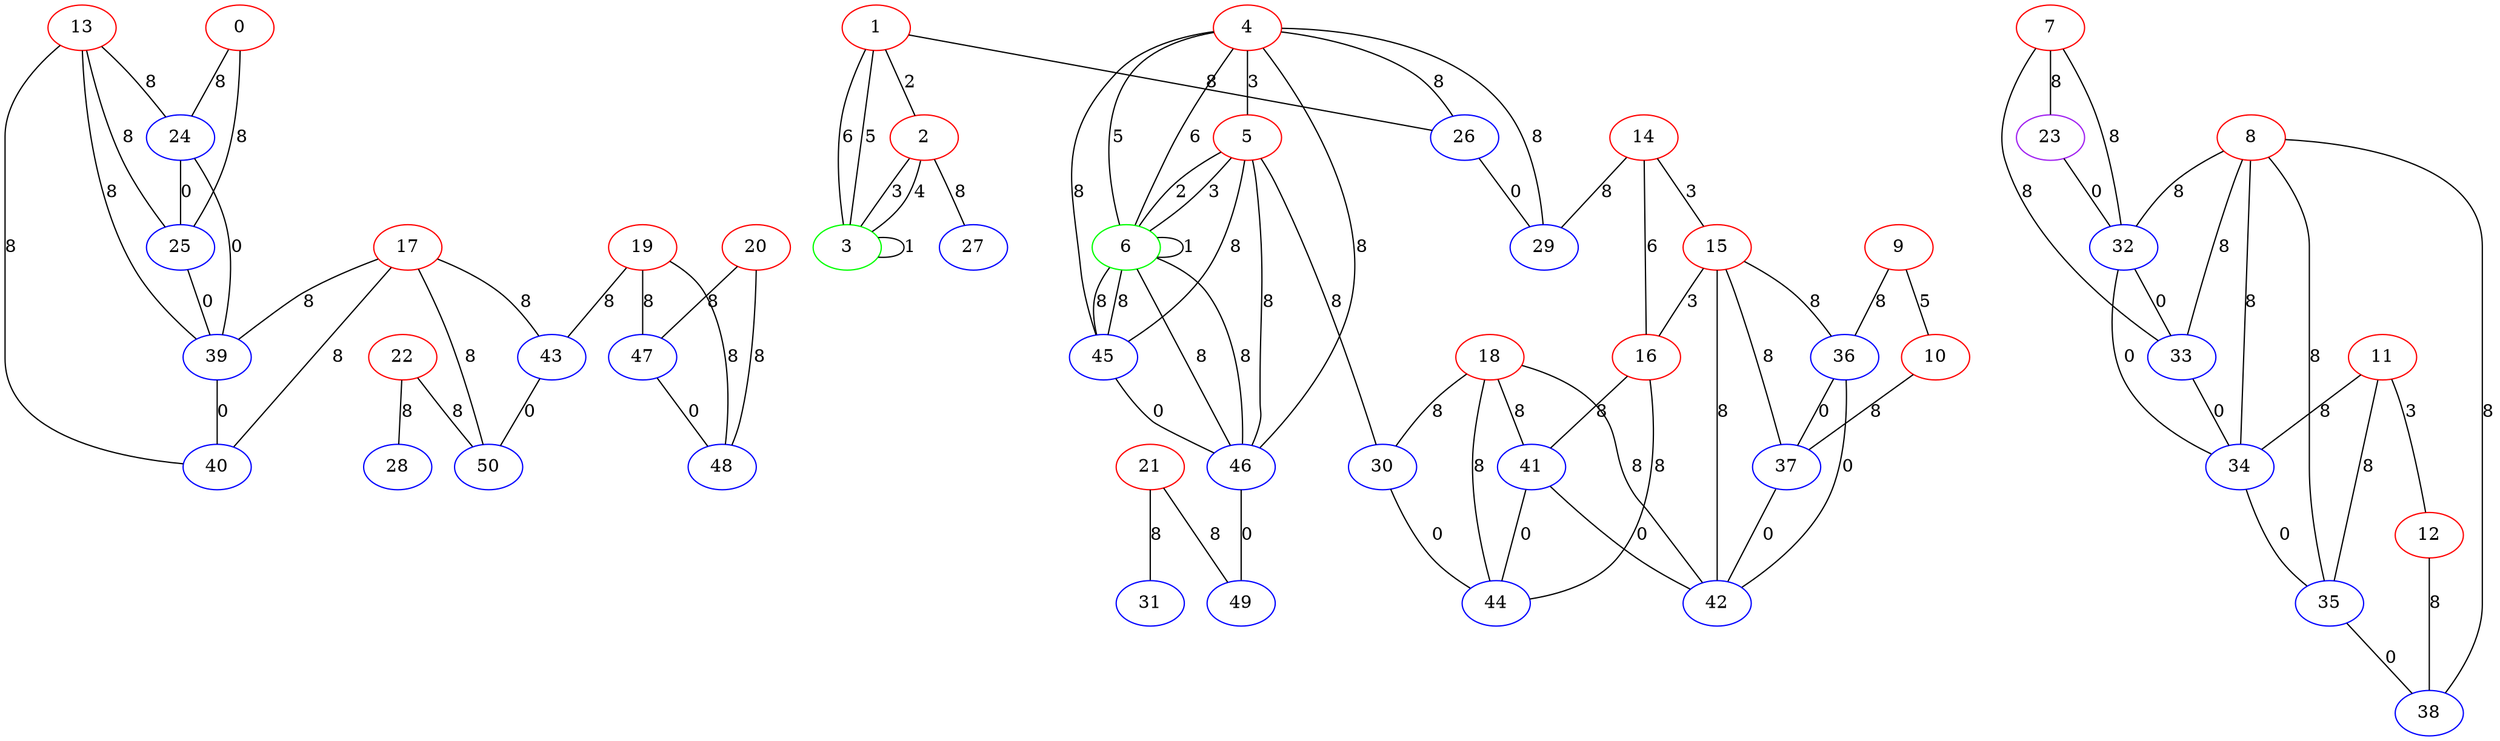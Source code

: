 graph "" {
0 [color=red, weight=1];
1 [color=red, weight=1];
2 [color=red, weight=1];
3 [color=green, weight=2];
4 [color=red, weight=1];
5 [color=red, weight=1];
6 [color=green, weight=2];
7 [color=red, weight=1];
8 [color=red, weight=1];
9 [color=red, weight=1];
10 [color=red, weight=1];
11 [color=red, weight=1];
12 [color=red, weight=1];
13 [color=red, weight=1];
14 [color=red, weight=1];
15 [color=red, weight=1];
16 [color=red, weight=1];
17 [color=red, weight=1];
18 [color=red, weight=1];
19 [color=red, weight=1];
20 [color=red, weight=1];
21 [color=red, weight=1];
22 [color=red, weight=1];
23 [color=purple, weight=4];
24 [color=blue, weight=3];
25 [color=blue, weight=3];
26 [color=blue, weight=3];
27 [color=blue, weight=3];
28 [color=blue, weight=3];
29 [color=blue, weight=3];
30 [color=blue, weight=3];
31 [color=blue, weight=3];
32 [color=blue, weight=3];
33 [color=blue, weight=3];
34 [color=blue, weight=3];
35 [color=blue, weight=3];
36 [color=blue, weight=3];
37 [color=blue, weight=3];
38 [color=blue, weight=3];
39 [color=blue, weight=3];
40 [color=blue, weight=3];
41 [color=blue, weight=3];
42 [color=blue, weight=3];
43 [color=blue, weight=3];
44 [color=blue, weight=3];
45 [color=blue, weight=3];
46 [color=blue, weight=3];
47 [color=blue, weight=3];
48 [color=blue, weight=3];
49 [color=blue, weight=3];
50 [color=blue, weight=3];
0 -- 24  [key=0, label=8];
0 -- 25  [key=0, label=8];
1 -- 2  [key=0, label=2];
1 -- 3  [key=0, label=5];
1 -- 3  [key=1, label=6];
1 -- 26  [key=0, label=8];
2 -- 27  [key=0, label=8];
2 -- 3  [key=0, label=3];
2 -- 3  [key=1, label=4];
3 -- 3  [key=0, label=1];
4 -- 5  [key=0, label=3];
4 -- 6  [key=0, label=5];
4 -- 6  [key=1, label=6];
4 -- 45  [key=0, label=8];
4 -- 46  [key=0, label=8];
4 -- 26  [key=0, label=8];
4 -- 29  [key=0, label=8];
5 -- 30  [key=0, label=8];
5 -- 46  [key=0, label=8];
5 -- 45  [key=0, label=8];
5 -- 6  [key=0, label=2];
5 -- 6  [key=1, label=3];
6 -- 46  [key=0, label=8];
6 -- 46  [key=1, label=8];
6 -- 6  [key=0, label=1];
6 -- 45  [key=0, label=8];
6 -- 45  [key=1, label=8];
7 -- 32  [key=0, label=8];
7 -- 33  [key=0, label=8];
7 -- 23  [key=0, label=8];
8 -- 32  [key=0, label=8];
8 -- 33  [key=0, label=8];
8 -- 34  [key=0, label=8];
8 -- 35  [key=0, label=8];
8 -- 38  [key=0, label=8];
9 -- 10  [key=0, label=5];
9 -- 36  [key=0, label=8];
10 -- 37  [key=0, label=8];
11 -- 34  [key=0, label=8];
11 -- 35  [key=0, label=8];
11 -- 12  [key=0, label=3];
12 -- 38  [key=0, label=8];
13 -- 24  [key=0, label=8];
13 -- 25  [key=0, label=8];
13 -- 40  [key=0, label=8];
13 -- 39  [key=0, label=8];
14 -- 16  [key=0, label=6];
14 -- 29  [key=0, label=8];
14 -- 15  [key=0, label=3];
15 -- 16  [key=0, label=3];
15 -- 42  [key=0, label=8];
15 -- 36  [key=0, label=8];
15 -- 37  [key=0, label=8];
16 -- 41  [key=0, label=8];
16 -- 44  [key=0, label=8];
17 -- 40  [key=0, label=8];
17 -- 50  [key=0, label=8];
17 -- 43  [key=0, label=8];
17 -- 39  [key=0, label=8];
18 -- 41  [key=0, label=8];
18 -- 42  [key=0, label=8];
18 -- 44  [key=0, label=8];
18 -- 30  [key=0, label=8];
19 -- 48  [key=0, label=8];
19 -- 43  [key=0, label=8];
19 -- 47  [key=0, label=8];
20 -- 48  [key=0, label=8];
20 -- 47  [key=0, label=8];
21 -- 49  [key=0, label=8];
21 -- 31  [key=0, label=8];
22 -- 50  [key=0, label=8];
22 -- 28  [key=0, label=8];
23 -- 32  [key=0, label=0];
24 -- 25  [key=0, label=0];
24 -- 39  [key=0, label=0];
25 -- 39  [key=0, label=0];
26 -- 29  [key=0, label=0];
30 -- 44  [key=0, label=0];
32 -- 33  [key=0, label=0];
32 -- 34  [key=0, label=0];
33 -- 34  [key=0, label=0];
34 -- 35  [key=0, label=0];
35 -- 38  [key=0, label=0];
36 -- 42  [key=0, label=0];
36 -- 37  [key=0, label=0];
37 -- 42  [key=0, label=0];
39 -- 40  [key=0, label=0];
41 -- 42  [key=0, label=0];
41 -- 44  [key=0, label=0];
43 -- 50  [key=0, label=0];
45 -- 46  [key=0, label=0];
46 -- 49  [key=0, label=0];
47 -- 48  [key=0, label=0];
}
